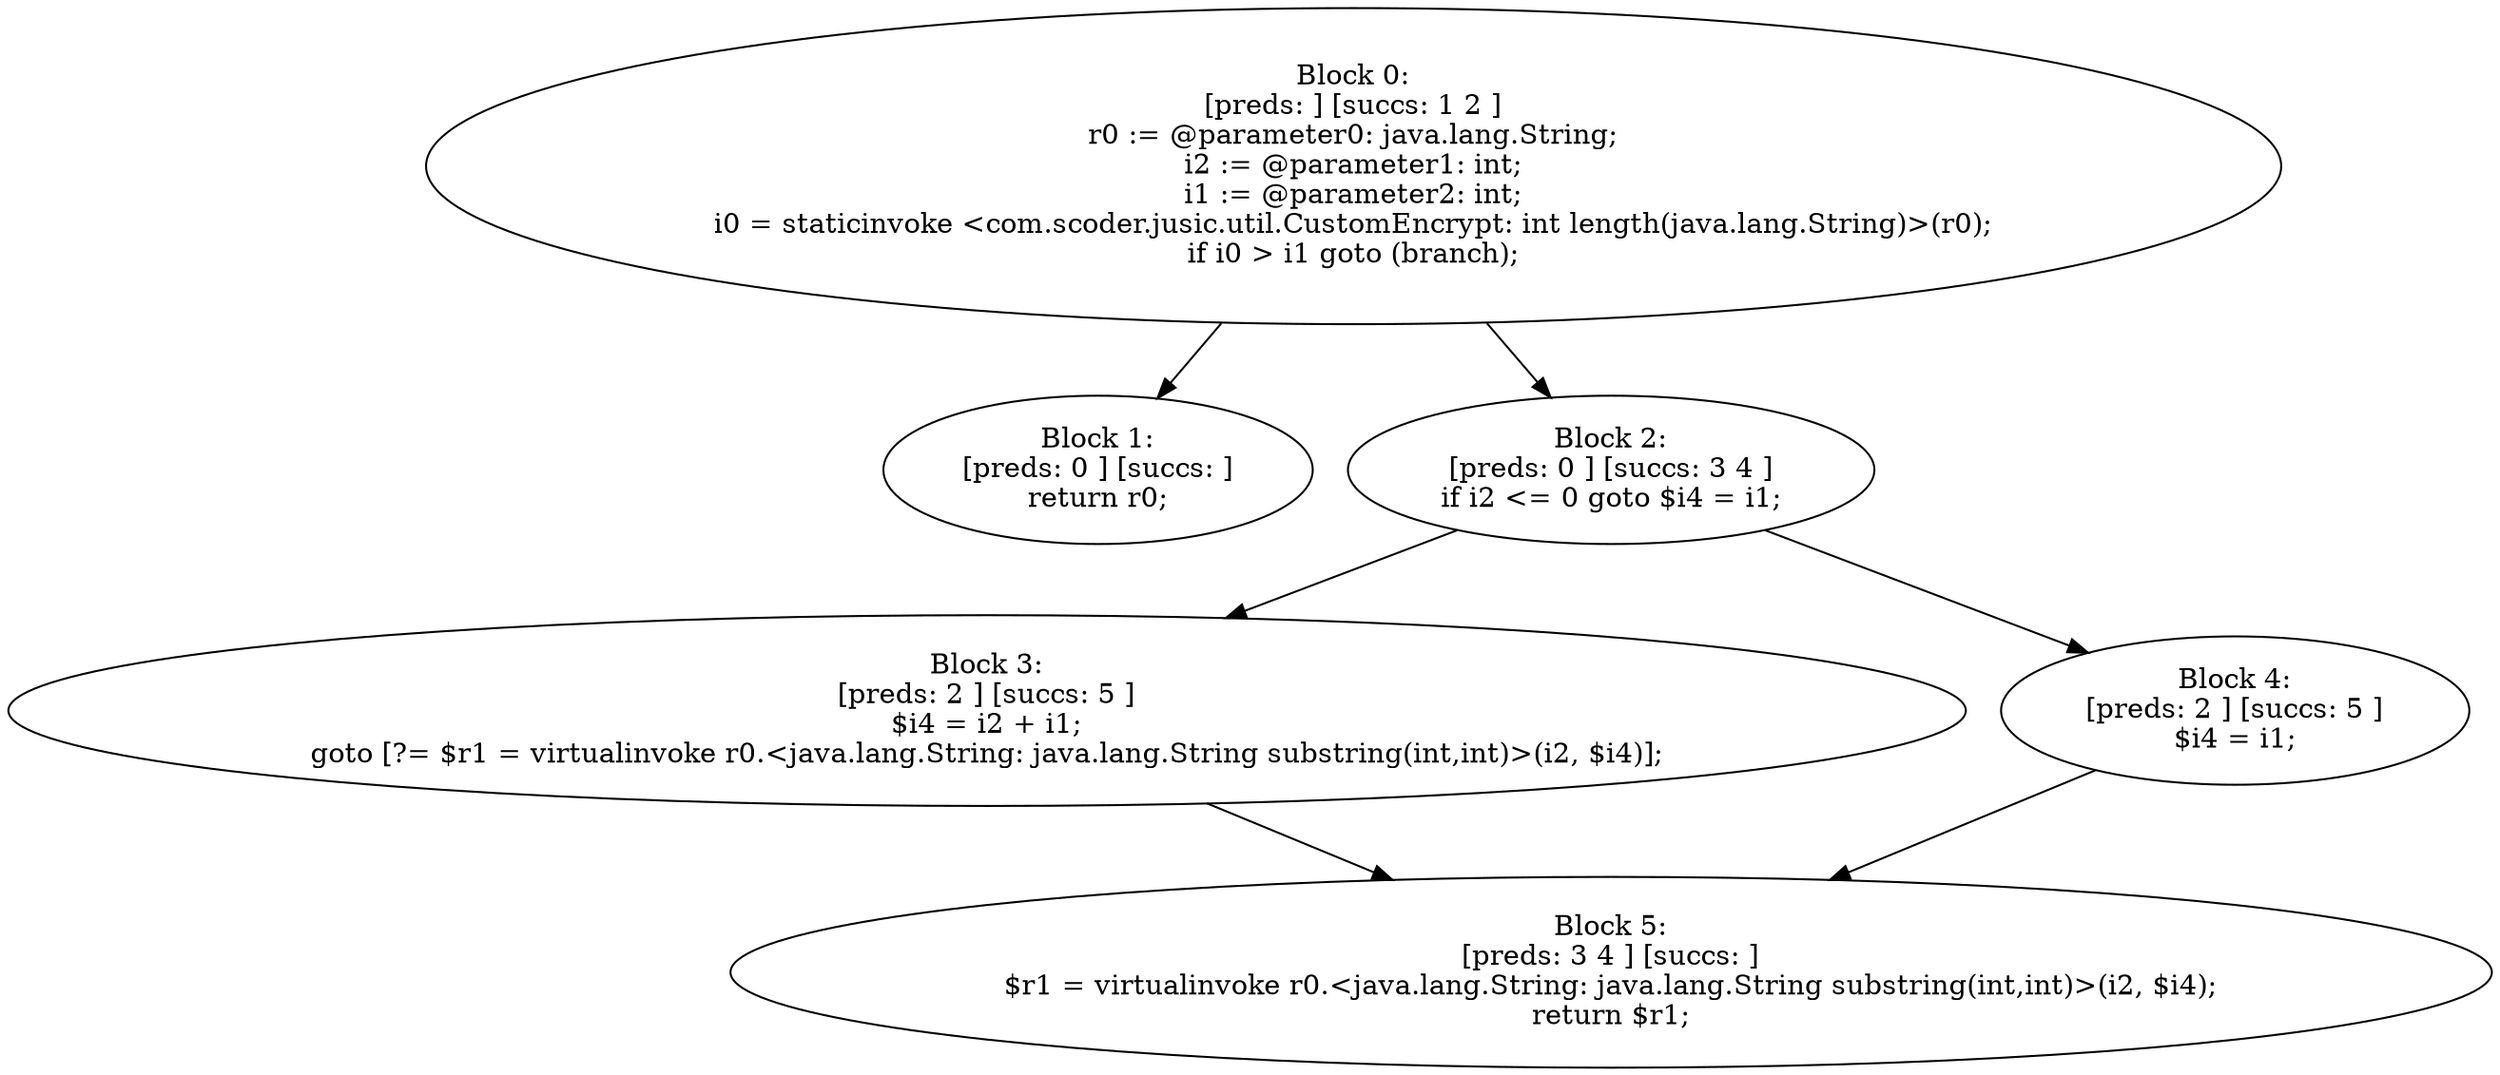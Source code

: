 digraph "unitGraph" {
    "Block 0:
[preds: ] [succs: 1 2 ]
r0 := @parameter0: java.lang.String;
i2 := @parameter1: int;
i1 := @parameter2: int;
i0 = staticinvoke <com.scoder.jusic.util.CustomEncrypt: int length(java.lang.String)>(r0);
if i0 > i1 goto (branch);
"
    "Block 1:
[preds: 0 ] [succs: ]
return r0;
"
    "Block 2:
[preds: 0 ] [succs: 3 4 ]
if i2 <= 0 goto $i4 = i1;
"
    "Block 3:
[preds: 2 ] [succs: 5 ]
$i4 = i2 + i1;
goto [?= $r1 = virtualinvoke r0.<java.lang.String: java.lang.String substring(int,int)>(i2, $i4)];
"
    "Block 4:
[preds: 2 ] [succs: 5 ]
$i4 = i1;
"
    "Block 5:
[preds: 3 4 ] [succs: ]
$r1 = virtualinvoke r0.<java.lang.String: java.lang.String substring(int,int)>(i2, $i4);
return $r1;
"
    "Block 0:
[preds: ] [succs: 1 2 ]
r0 := @parameter0: java.lang.String;
i2 := @parameter1: int;
i1 := @parameter2: int;
i0 = staticinvoke <com.scoder.jusic.util.CustomEncrypt: int length(java.lang.String)>(r0);
if i0 > i1 goto (branch);
"->"Block 1:
[preds: 0 ] [succs: ]
return r0;
";
    "Block 0:
[preds: ] [succs: 1 2 ]
r0 := @parameter0: java.lang.String;
i2 := @parameter1: int;
i1 := @parameter2: int;
i0 = staticinvoke <com.scoder.jusic.util.CustomEncrypt: int length(java.lang.String)>(r0);
if i0 > i1 goto (branch);
"->"Block 2:
[preds: 0 ] [succs: 3 4 ]
if i2 <= 0 goto $i4 = i1;
";
    "Block 2:
[preds: 0 ] [succs: 3 4 ]
if i2 <= 0 goto $i4 = i1;
"->"Block 3:
[preds: 2 ] [succs: 5 ]
$i4 = i2 + i1;
goto [?= $r1 = virtualinvoke r0.<java.lang.String: java.lang.String substring(int,int)>(i2, $i4)];
";
    "Block 2:
[preds: 0 ] [succs: 3 4 ]
if i2 <= 0 goto $i4 = i1;
"->"Block 4:
[preds: 2 ] [succs: 5 ]
$i4 = i1;
";
    "Block 3:
[preds: 2 ] [succs: 5 ]
$i4 = i2 + i1;
goto [?= $r1 = virtualinvoke r0.<java.lang.String: java.lang.String substring(int,int)>(i2, $i4)];
"->"Block 5:
[preds: 3 4 ] [succs: ]
$r1 = virtualinvoke r0.<java.lang.String: java.lang.String substring(int,int)>(i2, $i4);
return $r1;
";
    "Block 4:
[preds: 2 ] [succs: 5 ]
$i4 = i1;
"->"Block 5:
[preds: 3 4 ] [succs: ]
$r1 = virtualinvoke r0.<java.lang.String: java.lang.String substring(int,int)>(i2, $i4);
return $r1;
";
}

